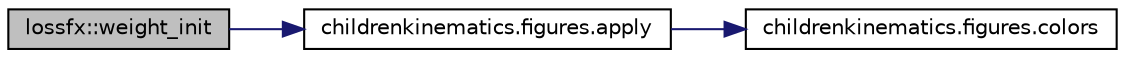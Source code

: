 digraph "lossfx::weight_init"
{
 // INTERACTIVE_SVG=YES
 // LATEX_PDF_SIZE
  edge [fontname="Helvetica",fontsize="10",labelfontname="Helvetica",labelfontsize="10"];
  node [fontname="Helvetica",fontsize="10",shape=record];
  rankdir="LR";
  Node1 [label="lossfx::weight_init",height=0.2,width=0.4,color="black", fillcolor="grey75", style="filled", fontcolor="black",tooltip=" "];
  Node1 -> Node2 [color="midnightblue",fontsize="10",style="solid",fontname="Helvetica"];
  Node2 [label="childrenkinematics.figures.apply",height=0.2,width=0.4,color="black", fillcolor="white", style="filled",URL="$namespacechildrenkinematics_1_1figures.html#ab80f4cf948eb988fce6030ca8bd484ea",tooltip=" "];
  Node2 -> Node3 [color="midnightblue",fontsize="10",style="solid",fontname="Helvetica"];
  Node3 [label="childrenkinematics.figures.colors",height=0.2,width=0.4,color="black", fillcolor="white", style="filled",URL="$namespacechildrenkinematics_1_1figures.html#a1db10a00f5509607310e56bd7867affd",tooltip=" "];
}
